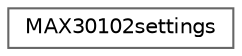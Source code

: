 digraph "Graphical Class Hierarchy"
{
 // LATEX_PDF_SIZE
  bgcolor="transparent";
  edge [fontname=Helvetica,fontsize=10,labelfontname=Helvetica,labelfontsize=10];
  node [fontname=Helvetica,fontsize=10,shape=box,height=0.2,width=0.4];
  rankdir="LR";
  Node0 [id="Node000000",label="MAX30102settings",height=0.2,width=0.4,color="grey40", fillcolor="white", style="filled",URL="$structMAX30102settings.html",tooltip=" "];
}
